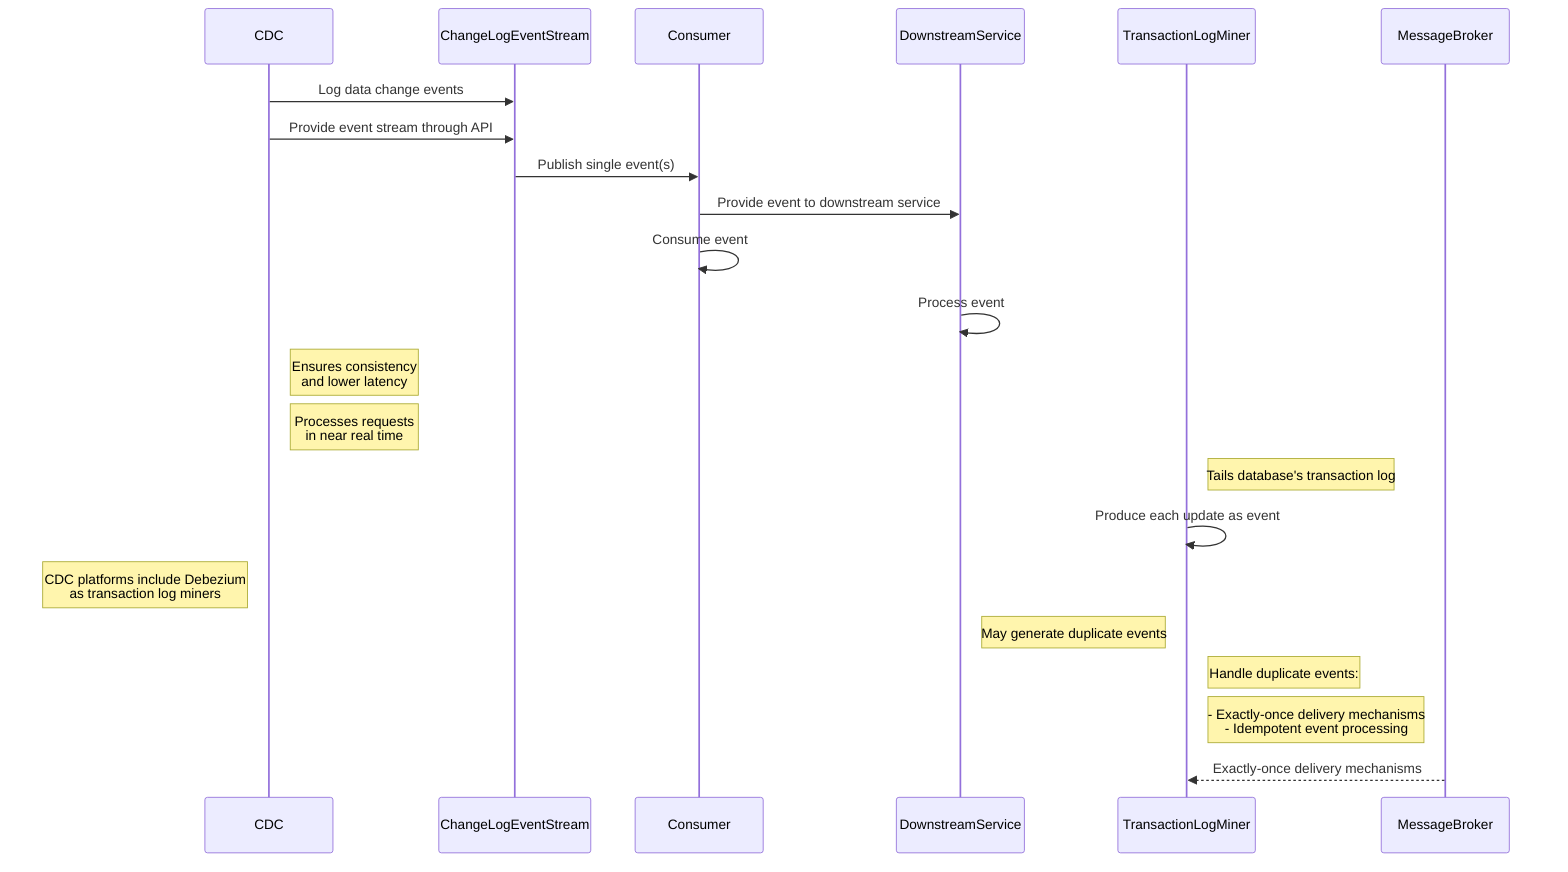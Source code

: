 sequenceDiagram
    participant CDC
    participant ChangeLogEventStream
    participant Consumer
    participant DownstreamService
    participant TransactionLogMiner
    participant MessageBroker

    CDC->>ChangeLogEventStream: Log data change events
    CDC->>ChangeLogEventStream: Provide event stream through API

    ChangeLogEventStream->>Consumer: Publish single event(s)
    Consumer->>DownstreamService: Provide event to downstream service

    Consumer->>Consumer: Consume event
    DownstreamService->>DownstreamService: Process event

    Note right of CDC: Ensures consistency<br/>and lower latency
    Note right of CDC: Processes requests<br/>in near real time

    Note right of TransactionLogMiner: Tails database's transaction log
    TransactionLogMiner->>TransactionLogMiner: Produce each update as event

    Note left of CDC: CDC platforms include Debezium<br/>as transaction log miners
    Note left of TransactionLogMiner: May generate duplicate events

    Note right of TransactionLogMiner: Handle duplicate events:
    Note right of TransactionLogMiner: - Exactly-once delivery mechanisms<br/>- Idempotent event processing
    MessageBroker-->>TransactionLogMiner: Exactly-once delivery mechanisms